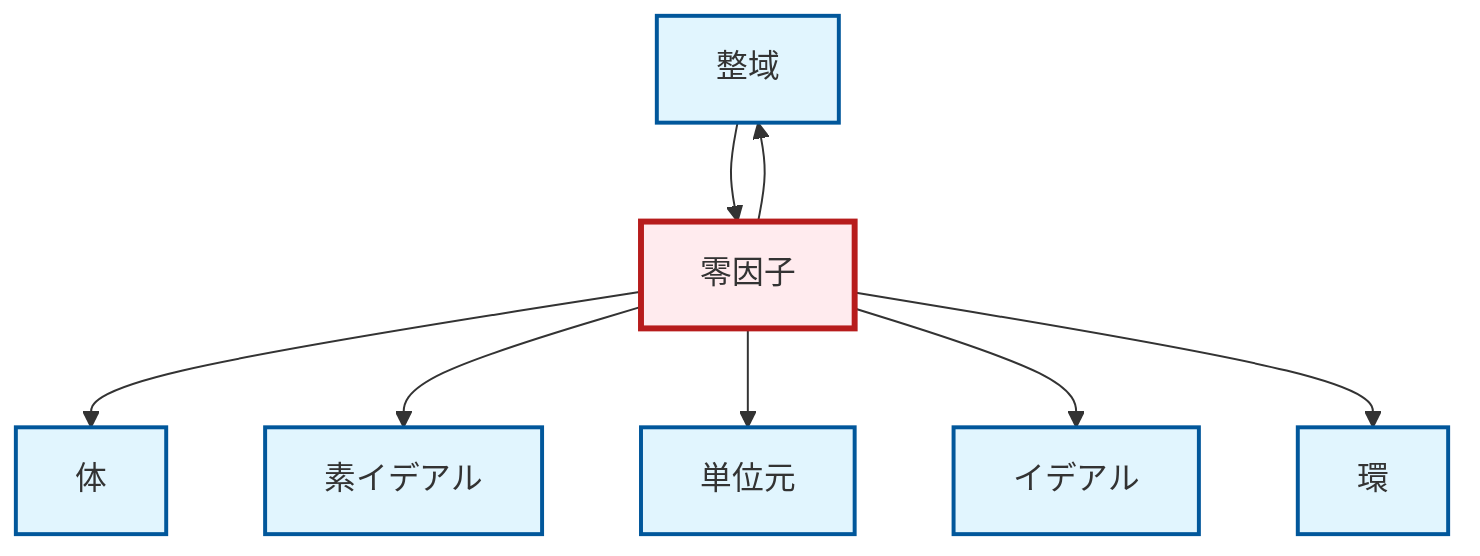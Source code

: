 graph TD
    classDef definition fill:#e1f5fe,stroke:#01579b,stroke-width:2px
    classDef theorem fill:#f3e5f5,stroke:#4a148c,stroke-width:2px
    classDef axiom fill:#fff3e0,stroke:#e65100,stroke-width:2px
    classDef example fill:#e8f5e9,stroke:#1b5e20,stroke-width:2px
    classDef current fill:#ffebee,stroke:#b71c1c,stroke-width:3px
    def-field["体"]:::definition
    def-ideal["イデアル"]:::definition
    def-prime-ideal["素イデアル"]:::definition
    def-ring["環"]:::definition
    def-integral-domain["整域"]:::definition
    def-identity-element["単位元"]:::definition
    def-zero-divisor["零因子"]:::definition
    def-integral-domain --> def-zero-divisor
    def-zero-divisor --> def-field
    def-zero-divisor --> def-prime-ideal
    def-zero-divisor --> def-integral-domain
    def-zero-divisor --> def-identity-element
    def-zero-divisor --> def-ideal
    def-zero-divisor --> def-ring
    class def-zero-divisor current